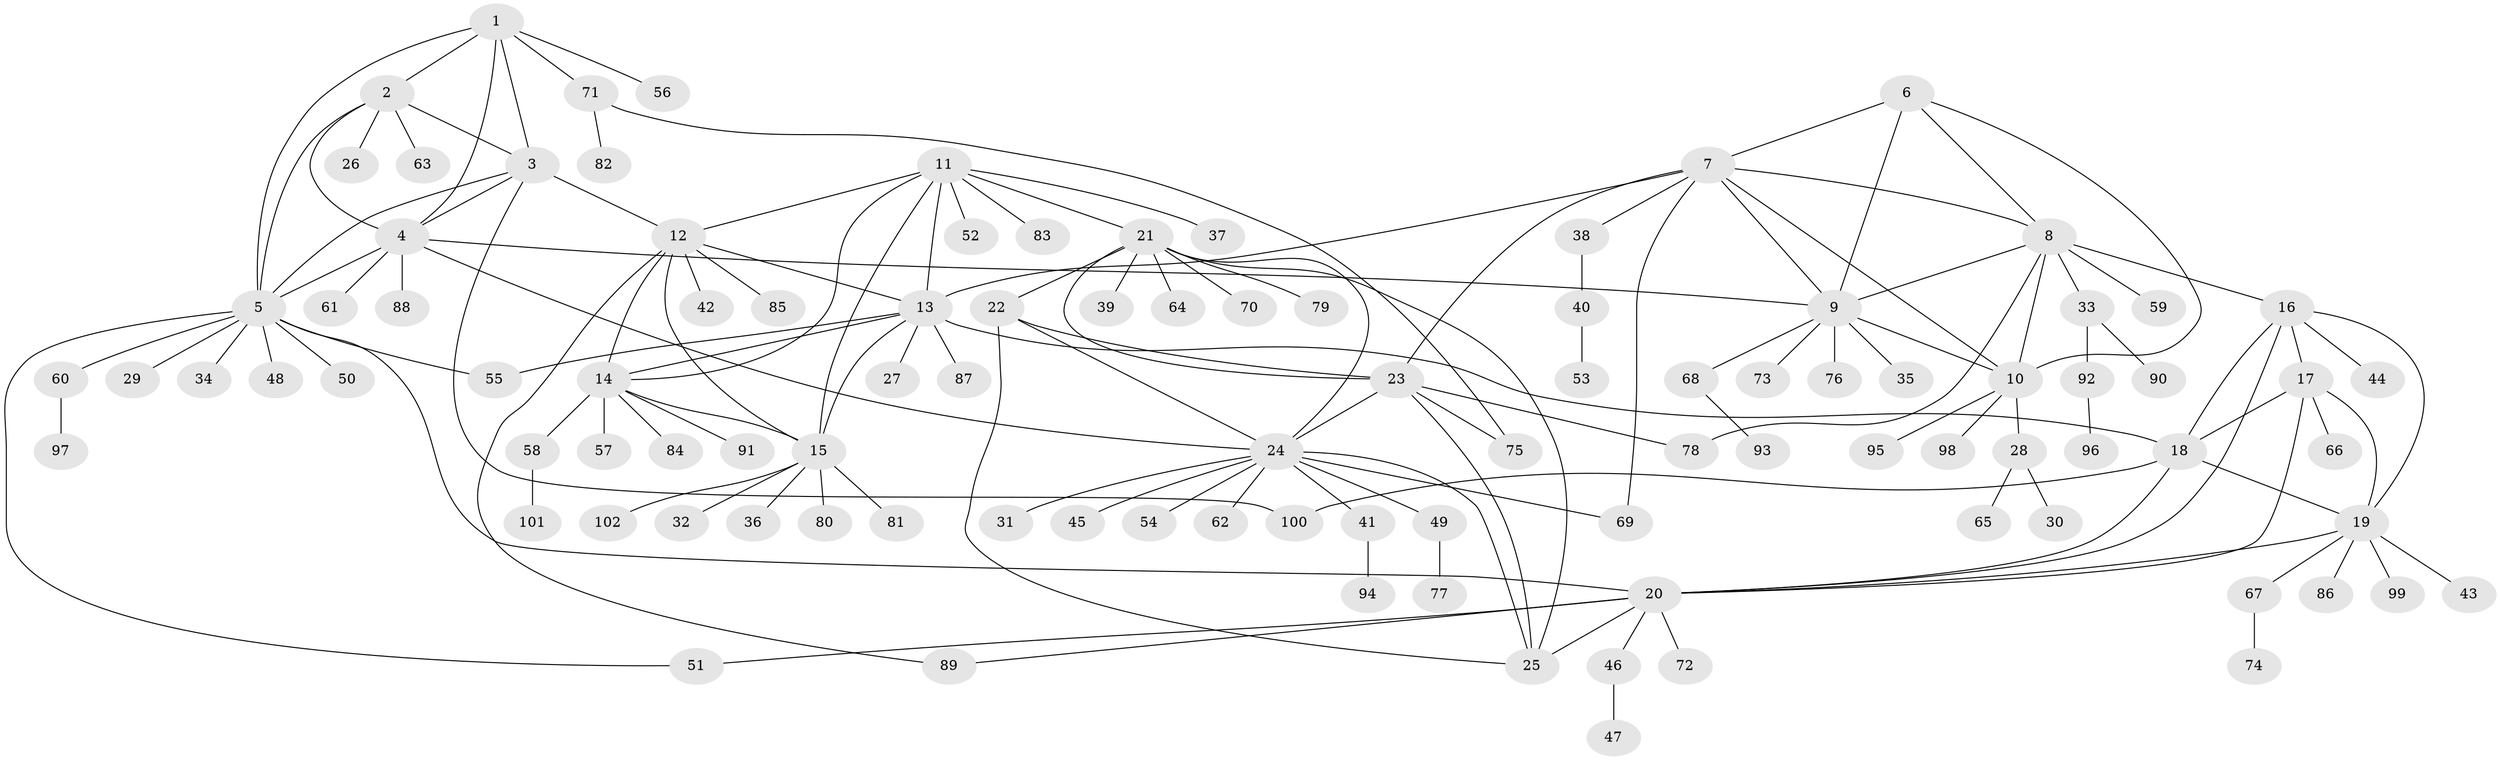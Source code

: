 // Generated by graph-tools (version 1.1) at 2025/37/03/09/25 02:37:28]
// undirected, 102 vertices, 144 edges
graph export_dot {
graph [start="1"]
  node [color=gray90,style=filled];
  1;
  2;
  3;
  4;
  5;
  6;
  7;
  8;
  9;
  10;
  11;
  12;
  13;
  14;
  15;
  16;
  17;
  18;
  19;
  20;
  21;
  22;
  23;
  24;
  25;
  26;
  27;
  28;
  29;
  30;
  31;
  32;
  33;
  34;
  35;
  36;
  37;
  38;
  39;
  40;
  41;
  42;
  43;
  44;
  45;
  46;
  47;
  48;
  49;
  50;
  51;
  52;
  53;
  54;
  55;
  56;
  57;
  58;
  59;
  60;
  61;
  62;
  63;
  64;
  65;
  66;
  67;
  68;
  69;
  70;
  71;
  72;
  73;
  74;
  75;
  76;
  77;
  78;
  79;
  80;
  81;
  82;
  83;
  84;
  85;
  86;
  87;
  88;
  89;
  90;
  91;
  92;
  93;
  94;
  95;
  96;
  97;
  98;
  99;
  100;
  101;
  102;
  1 -- 2;
  1 -- 3;
  1 -- 4;
  1 -- 5;
  1 -- 56;
  1 -- 71;
  2 -- 3;
  2 -- 4;
  2 -- 5;
  2 -- 26;
  2 -- 63;
  3 -- 4;
  3 -- 5;
  3 -- 12;
  3 -- 100;
  4 -- 5;
  4 -- 9;
  4 -- 24;
  4 -- 61;
  4 -- 88;
  5 -- 20;
  5 -- 29;
  5 -- 34;
  5 -- 48;
  5 -- 50;
  5 -- 51;
  5 -- 55;
  5 -- 60;
  6 -- 7;
  6 -- 8;
  6 -- 9;
  6 -- 10;
  7 -- 8;
  7 -- 9;
  7 -- 10;
  7 -- 13;
  7 -- 23;
  7 -- 38;
  7 -- 69;
  8 -- 9;
  8 -- 10;
  8 -- 16;
  8 -- 33;
  8 -- 59;
  8 -- 78;
  9 -- 10;
  9 -- 35;
  9 -- 68;
  9 -- 73;
  9 -- 76;
  10 -- 28;
  10 -- 95;
  10 -- 98;
  11 -- 12;
  11 -- 13;
  11 -- 14;
  11 -- 15;
  11 -- 21;
  11 -- 37;
  11 -- 52;
  11 -- 83;
  12 -- 13;
  12 -- 14;
  12 -- 15;
  12 -- 42;
  12 -- 85;
  12 -- 89;
  13 -- 14;
  13 -- 15;
  13 -- 18;
  13 -- 27;
  13 -- 55;
  13 -- 87;
  14 -- 15;
  14 -- 57;
  14 -- 58;
  14 -- 84;
  14 -- 91;
  15 -- 32;
  15 -- 36;
  15 -- 80;
  15 -- 81;
  15 -- 102;
  16 -- 17;
  16 -- 18;
  16 -- 19;
  16 -- 20;
  16 -- 44;
  17 -- 18;
  17 -- 19;
  17 -- 20;
  17 -- 66;
  18 -- 19;
  18 -- 20;
  18 -- 100;
  19 -- 20;
  19 -- 43;
  19 -- 67;
  19 -- 86;
  19 -- 99;
  20 -- 25;
  20 -- 46;
  20 -- 51;
  20 -- 72;
  20 -- 89;
  21 -- 22;
  21 -- 23;
  21 -- 24;
  21 -- 25;
  21 -- 39;
  21 -- 64;
  21 -- 70;
  21 -- 79;
  22 -- 23;
  22 -- 24;
  22 -- 25;
  23 -- 24;
  23 -- 25;
  23 -- 75;
  23 -- 78;
  24 -- 25;
  24 -- 31;
  24 -- 41;
  24 -- 45;
  24 -- 49;
  24 -- 54;
  24 -- 62;
  24 -- 69;
  28 -- 30;
  28 -- 65;
  33 -- 90;
  33 -- 92;
  38 -- 40;
  40 -- 53;
  41 -- 94;
  46 -- 47;
  49 -- 77;
  58 -- 101;
  60 -- 97;
  67 -- 74;
  68 -- 93;
  71 -- 75;
  71 -- 82;
  92 -- 96;
}
